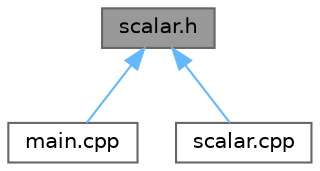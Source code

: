 digraph "scalar.h"
{
 // LATEX_PDF_SIZE
  bgcolor="transparent";
  edge [fontname=Helvetica,fontsize=10,labelfontname=Helvetica,labelfontsize=10];
  node [fontname=Helvetica,fontsize=10,shape=box,height=0.2,width=0.4];
  Node1 [label="scalar.h",height=0.2,width=0.4,color="gray40", fillcolor="grey60", style="filled", fontcolor="black",tooltip=" "];
  Node1 -> Node2 [dir="back",color="steelblue1",style="solid"];
  Node2 [label="main.cpp",height=0.2,width=0.4,color="grey40", fillcolor="white", style="filled",URL="$scalar_2main_8cpp.html",tooltip=" "];
  Node1 -> Node3 [dir="back",color="steelblue1",style="solid"];
  Node3 [label="scalar.cpp",height=0.2,width=0.4,color="grey40", fillcolor="white", style="filled",URL="$scalar_8cpp.html",tooltip=" "];
}
